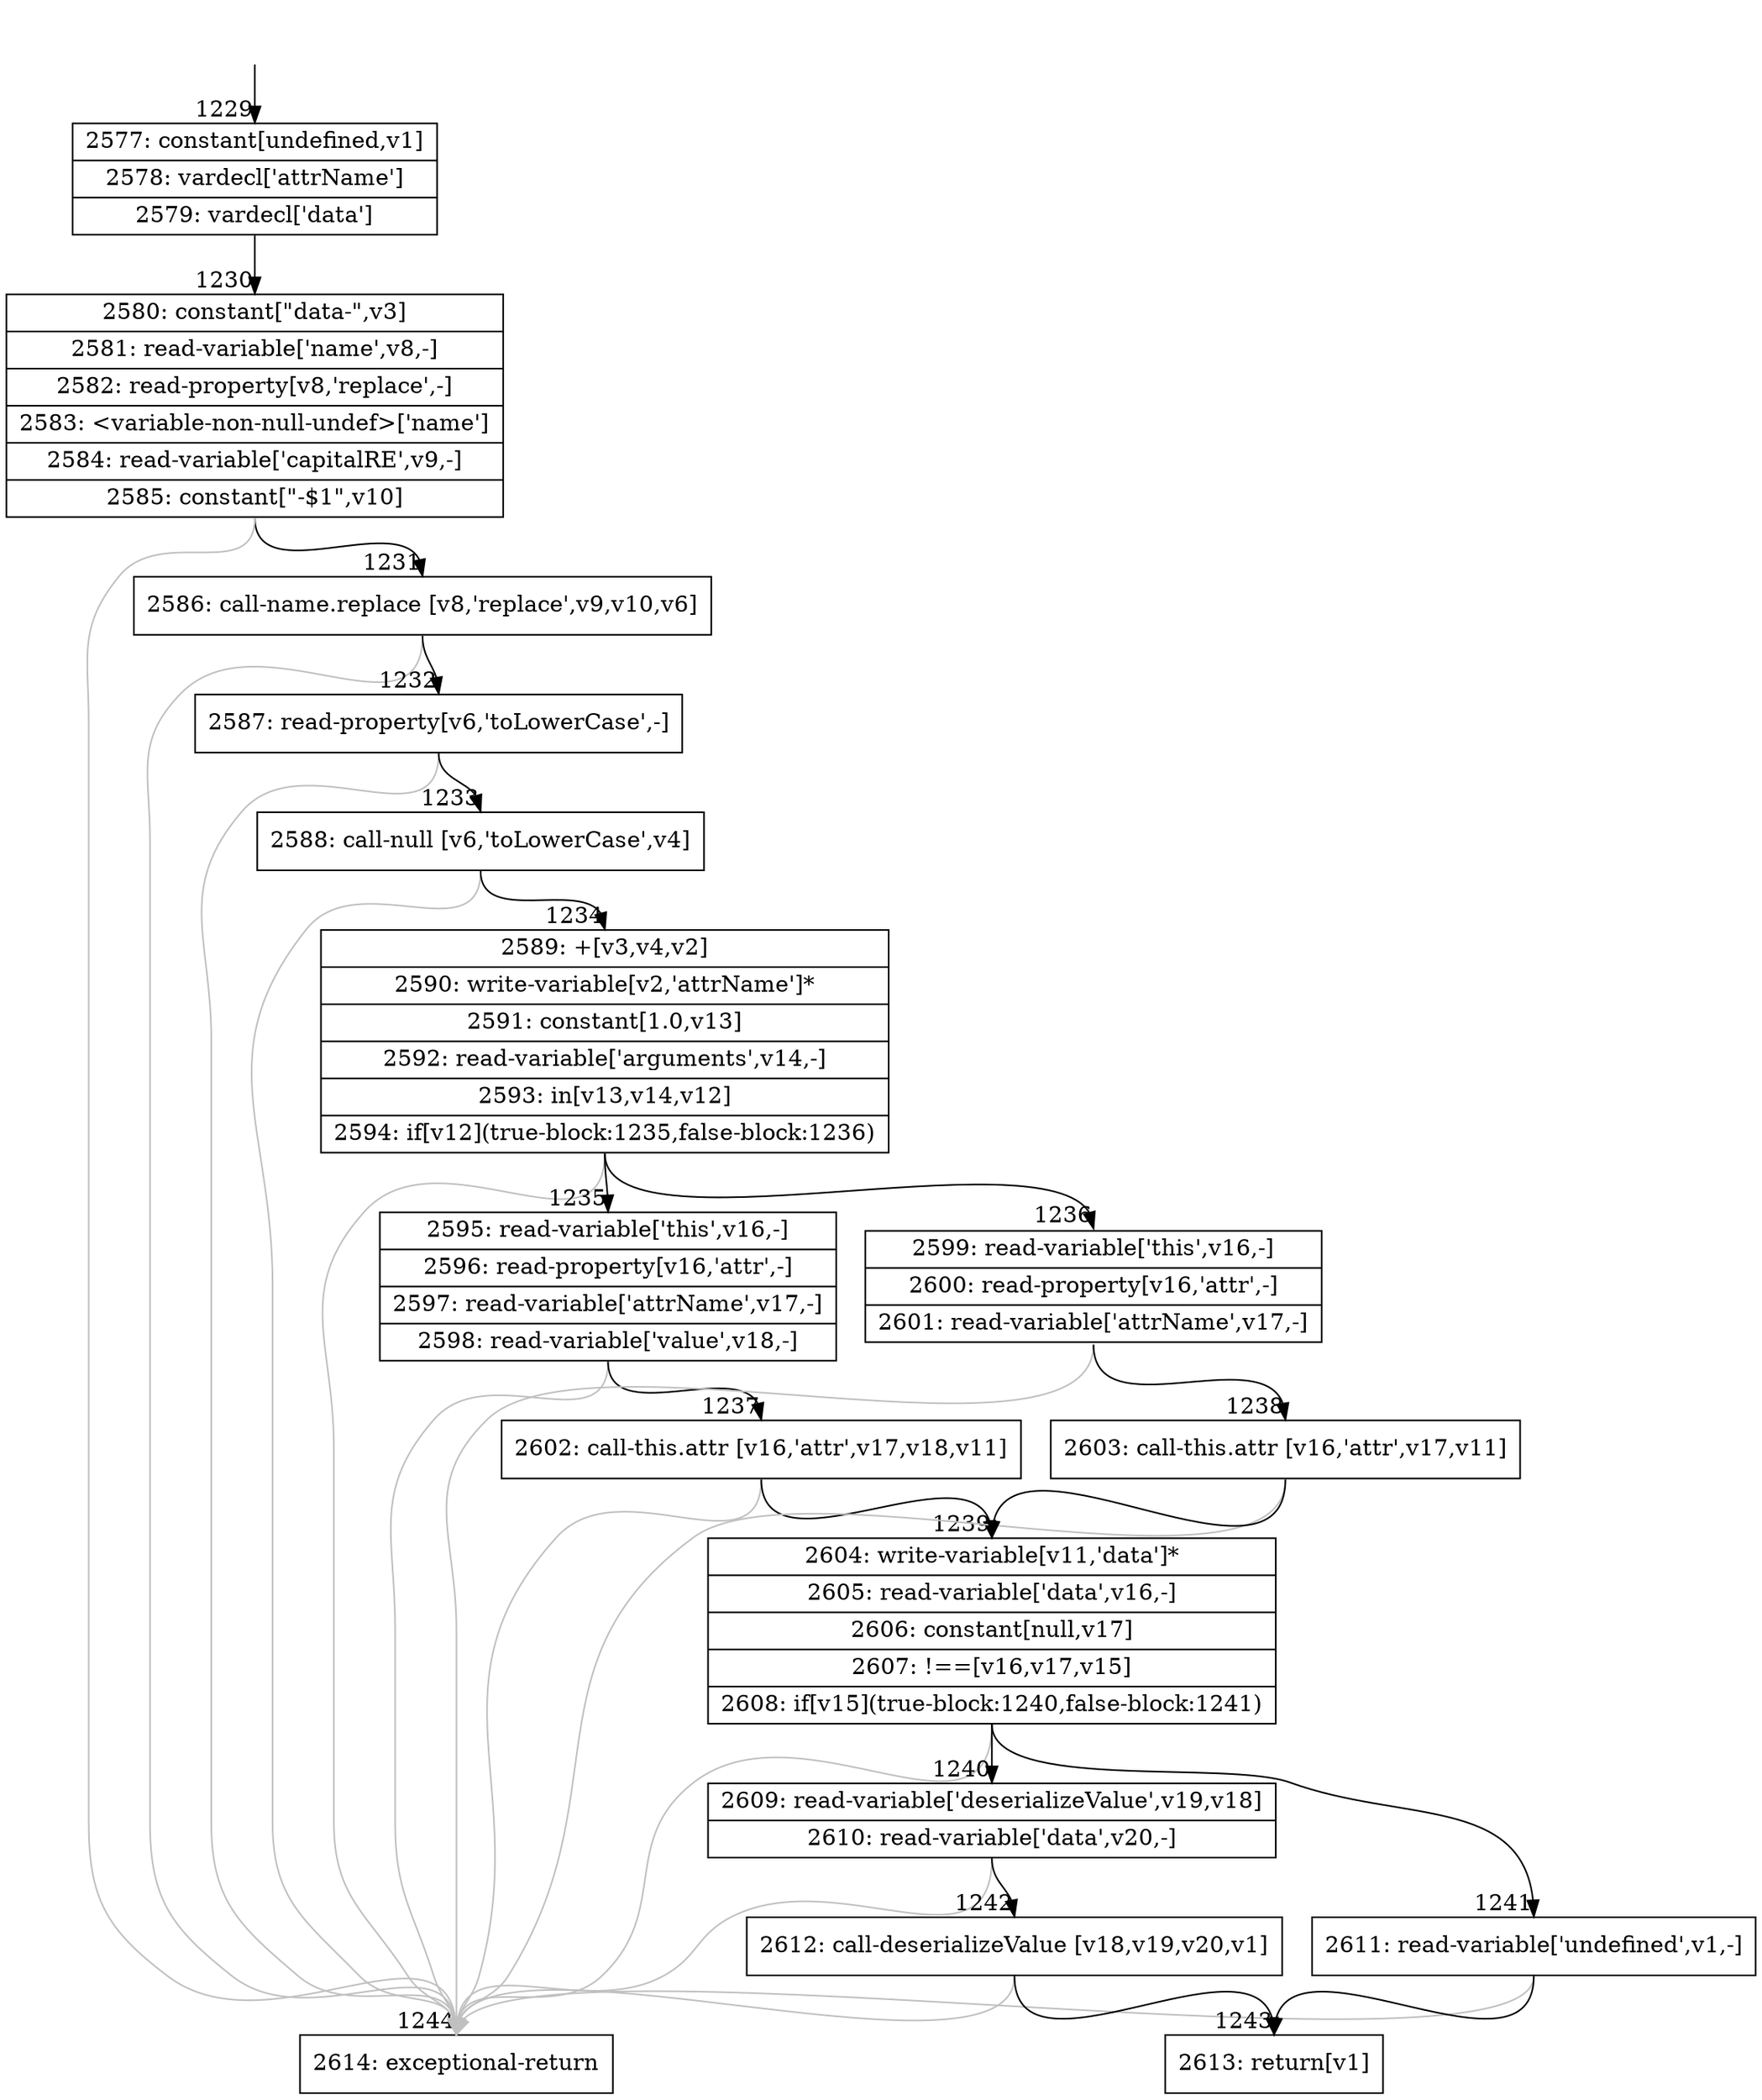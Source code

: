digraph {
rankdir="TD"
BB_entry120[shape=none,label=""];
BB_entry120 -> BB1229 [tailport=s, headport=n, headlabel="    1229"]
BB1229 [shape=record label="{2577: constant[undefined,v1]|2578: vardecl['attrName']|2579: vardecl['data']}" ] 
BB1229 -> BB1230 [tailport=s, headport=n, headlabel="      1230"]
BB1230 [shape=record label="{2580: constant[\"data-\",v3]|2581: read-variable['name',v8,-]|2582: read-property[v8,'replace',-]|2583: \<variable-non-null-undef\>['name']|2584: read-variable['capitalRE',v9,-]|2585: constant[\"-$1\",v10]}" ] 
BB1230 -> BB1231 [tailport=s, headport=n, headlabel="      1231"]
BB1230 -> BB1244 [tailport=s, headport=n, color=gray, headlabel="      1244"]
BB1231 [shape=record label="{2586: call-name.replace [v8,'replace',v9,v10,v6]}" ] 
BB1231 -> BB1232 [tailport=s, headport=n, headlabel="      1232"]
BB1231 -> BB1244 [tailport=s, headport=n, color=gray]
BB1232 [shape=record label="{2587: read-property[v6,'toLowerCase',-]}" ] 
BB1232 -> BB1233 [tailport=s, headport=n, headlabel="      1233"]
BB1232 -> BB1244 [tailport=s, headport=n, color=gray]
BB1233 [shape=record label="{2588: call-null [v6,'toLowerCase',v4]}" ] 
BB1233 -> BB1234 [tailport=s, headport=n, headlabel="      1234"]
BB1233 -> BB1244 [tailport=s, headport=n, color=gray]
BB1234 [shape=record label="{2589: +[v3,v4,v2]|2590: write-variable[v2,'attrName']*|2591: constant[1.0,v13]|2592: read-variable['arguments',v14,-]|2593: in[v13,v14,v12]|2594: if[v12](true-block:1235,false-block:1236)}" ] 
BB1234 -> BB1235 [tailport=s, headport=n, headlabel="      1235"]
BB1234 -> BB1236 [tailport=s, headport=n, headlabel="      1236"]
BB1234 -> BB1244 [tailport=s, headport=n, color=gray]
BB1235 [shape=record label="{2595: read-variable['this',v16,-]|2596: read-property[v16,'attr',-]|2597: read-variable['attrName',v17,-]|2598: read-variable['value',v18,-]}" ] 
BB1235 -> BB1237 [tailport=s, headport=n, headlabel="      1237"]
BB1235 -> BB1244 [tailport=s, headport=n, color=gray]
BB1236 [shape=record label="{2599: read-variable['this',v16,-]|2600: read-property[v16,'attr',-]|2601: read-variable['attrName',v17,-]}" ] 
BB1236 -> BB1238 [tailport=s, headport=n, headlabel="      1238"]
BB1236 -> BB1244 [tailport=s, headport=n, color=gray]
BB1237 [shape=record label="{2602: call-this.attr [v16,'attr',v17,v18,v11]}" ] 
BB1237 -> BB1239 [tailport=s, headport=n, headlabel="      1239"]
BB1237 -> BB1244 [tailport=s, headport=n, color=gray]
BB1238 [shape=record label="{2603: call-this.attr [v16,'attr',v17,v11]}" ] 
BB1238 -> BB1239 [tailport=s, headport=n]
BB1238 -> BB1244 [tailport=s, headport=n, color=gray]
BB1239 [shape=record label="{2604: write-variable[v11,'data']*|2605: read-variable['data',v16,-]|2606: constant[null,v17]|2607: !==[v16,v17,v15]|2608: if[v15](true-block:1240,false-block:1241)}" ] 
BB1239 -> BB1240 [tailport=s, headport=n, headlabel="      1240"]
BB1239 -> BB1241 [tailport=s, headport=n, headlabel="      1241"]
BB1239 -> BB1244 [tailport=s, headport=n, color=gray]
BB1240 [shape=record label="{2609: read-variable['deserializeValue',v19,v18]|2610: read-variable['data',v20,-]}" ] 
BB1240 -> BB1242 [tailport=s, headport=n, headlabel="      1242"]
BB1240 -> BB1244 [tailport=s, headport=n, color=gray]
BB1241 [shape=record label="{2611: read-variable['undefined',v1,-]}" ] 
BB1241 -> BB1243 [tailport=s, headport=n, headlabel="      1243"]
BB1241 -> BB1244 [tailport=s, headport=n, color=gray]
BB1242 [shape=record label="{2612: call-deserializeValue [v18,v19,v20,v1]}" ] 
BB1242 -> BB1243 [tailport=s, headport=n]
BB1242 -> BB1244 [tailport=s, headport=n, color=gray]
BB1243 [shape=record label="{2613: return[v1]}" ] 
BB1244 [shape=record label="{2614: exceptional-return}" ] 
//#$~ 638
}
